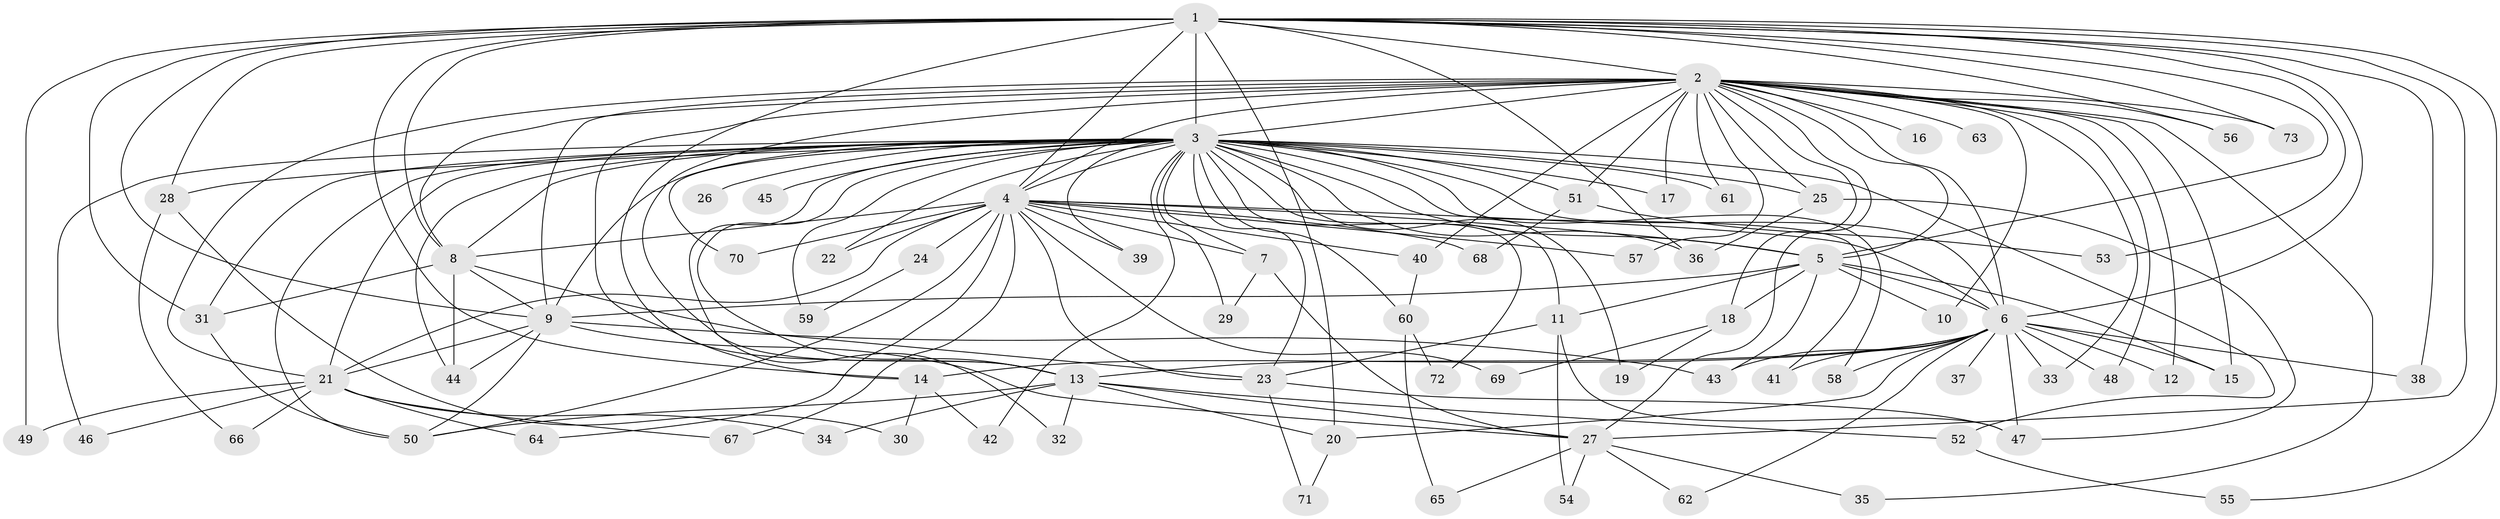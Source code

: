 // original degree distribution, {22: 0.006896551724137931, 40: 0.006896551724137931, 24: 0.006896551724137931, 28: 0.006896551724137931, 27: 0.006896551724137931, 17: 0.006896551724137931, 21: 0.006896551724137931, 35: 0.006896551724137931, 26: 0.006896551724137931, 25: 0.006896551724137931, 4: 0.08275862068965517, 3: 0.15172413793103448, 2: 0.6137931034482759, 5: 0.034482758620689655, 6: 0.020689655172413793, 7: 0.013793103448275862, 8: 0.013793103448275862}
// Generated by graph-tools (version 1.1) at 2025/35/03/09/25 02:35:12]
// undirected, 73 vertices, 169 edges
graph export_dot {
graph [start="1"]
  node [color=gray90,style=filled];
  1;
  2;
  3;
  4;
  5;
  6;
  7;
  8;
  9;
  10;
  11;
  12;
  13;
  14;
  15;
  16;
  17;
  18;
  19;
  20;
  21;
  22;
  23;
  24;
  25;
  26;
  27;
  28;
  29;
  30;
  31;
  32;
  33;
  34;
  35;
  36;
  37;
  38;
  39;
  40;
  41;
  42;
  43;
  44;
  45;
  46;
  47;
  48;
  49;
  50;
  51;
  52;
  53;
  54;
  55;
  56;
  57;
  58;
  59;
  60;
  61;
  62;
  63;
  64;
  65;
  66;
  67;
  68;
  69;
  70;
  71;
  72;
  73;
  1 -- 2 [weight=4.0];
  1 -- 3 [weight=6.0];
  1 -- 4 [weight=2.0];
  1 -- 5 [weight=3.0];
  1 -- 6 [weight=2.0];
  1 -- 8 [weight=6.0];
  1 -- 9 [weight=1.0];
  1 -- 13 [weight=2.0];
  1 -- 14 [weight=1.0];
  1 -- 20 [weight=1.0];
  1 -- 27 [weight=1.0];
  1 -- 28 [weight=1.0];
  1 -- 31 [weight=1.0];
  1 -- 36 [weight=1.0];
  1 -- 38 [weight=1.0];
  1 -- 49 [weight=1.0];
  1 -- 53 [weight=1.0];
  1 -- 55 [weight=1.0];
  1 -- 56 [weight=1.0];
  1 -- 73 [weight=1.0];
  2 -- 3 [weight=8.0];
  2 -- 4 [weight=3.0];
  2 -- 5 [weight=3.0];
  2 -- 6 [weight=3.0];
  2 -- 8 [weight=1.0];
  2 -- 9 [weight=1.0];
  2 -- 10 [weight=5.0];
  2 -- 12 [weight=1.0];
  2 -- 13 [weight=1.0];
  2 -- 14 [weight=2.0];
  2 -- 15 [weight=1.0];
  2 -- 16 [weight=1.0];
  2 -- 17 [weight=1.0];
  2 -- 18 [weight=2.0];
  2 -- 21 [weight=1.0];
  2 -- 25 [weight=1.0];
  2 -- 27 [weight=1.0];
  2 -- 33 [weight=1.0];
  2 -- 35 [weight=1.0];
  2 -- 40 [weight=1.0];
  2 -- 48 [weight=1.0];
  2 -- 51 [weight=1.0];
  2 -- 56 [weight=1.0];
  2 -- 57 [weight=1.0];
  2 -- 61 [weight=1.0];
  2 -- 63 [weight=1.0];
  2 -- 73 [weight=1.0];
  3 -- 4 [weight=3.0];
  3 -- 5 [weight=7.0];
  3 -- 6 [weight=3.0];
  3 -- 7 [weight=1.0];
  3 -- 8 [weight=2.0];
  3 -- 9 [weight=5.0];
  3 -- 11 [weight=2.0];
  3 -- 13 [weight=1.0];
  3 -- 17 [weight=1.0];
  3 -- 19 [weight=1.0];
  3 -- 21 [weight=2.0];
  3 -- 22 [weight=1.0];
  3 -- 23 [weight=3.0];
  3 -- 25 [weight=1.0];
  3 -- 26 [weight=1.0];
  3 -- 28 [weight=1.0];
  3 -- 29 [weight=1.0];
  3 -- 31 [weight=2.0];
  3 -- 32 [weight=1.0];
  3 -- 36 [weight=2.0];
  3 -- 39 [weight=1.0];
  3 -- 41 [weight=1.0];
  3 -- 42 [weight=1.0];
  3 -- 44 [weight=1.0];
  3 -- 45 [weight=1.0];
  3 -- 46 [weight=2.0];
  3 -- 50 [weight=2.0];
  3 -- 51 [weight=1.0];
  3 -- 52 [weight=1.0];
  3 -- 58 [weight=1.0];
  3 -- 59 [weight=1.0];
  3 -- 60 [weight=1.0];
  3 -- 61 [weight=1.0];
  3 -- 70 [weight=1.0];
  3 -- 72 [weight=1.0];
  4 -- 5 [weight=1.0];
  4 -- 6 [weight=1.0];
  4 -- 7 [weight=1.0];
  4 -- 8 [weight=1.0];
  4 -- 21 [weight=1.0];
  4 -- 22 [weight=1.0];
  4 -- 23 [weight=1.0];
  4 -- 24 [weight=1.0];
  4 -- 39 [weight=1.0];
  4 -- 40 [weight=1.0];
  4 -- 50 [weight=1.0];
  4 -- 57 [weight=1.0];
  4 -- 64 [weight=1.0];
  4 -- 67 [weight=1.0];
  4 -- 68 [weight=1.0];
  4 -- 69 [weight=1.0];
  4 -- 70 [weight=1.0];
  5 -- 6 [weight=1.0];
  5 -- 9 [weight=15.0];
  5 -- 10 [weight=1.0];
  5 -- 11 [weight=1.0];
  5 -- 15 [weight=1.0];
  5 -- 18 [weight=1.0];
  5 -- 43 [weight=1.0];
  6 -- 12 [weight=1.0];
  6 -- 13 [weight=1.0];
  6 -- 14 [weight=1.0];
  6 -- 15 [weight=1.0];
  6 -- 20 [weight=1.0];
  6 -- 33 [weight=1.0];
  6 -- 37 [weight=1.0];
  6 -- 38 [weight=1.0];
  6 -- 41 [weight=1.0];
  6 -- 43 [weight=1.0];
  6 -- 47 [weight=1.0];
  6 -- 48 [weight=2.0];
  6 -- 58 [weight=1.0];
  6 -- 62 [weight=1.0];
  7 -- 27 [weight=1.0];
  7 -- 29 [weight=1.0];
  8 -- 9 [weight=2.0];
  8 -- 23 [weight=1.0];
  8 -- 31 [weight=1.0];
  8 -- 44 [weight=1.0];
  9 -- 21 [weight=1.0];
  9 -- 27 [weight=1.0];
  9 -- 43 [weight=1.0];
  9 -- 44 [weight=1.0];
  9 -- 50 [weight=1.0];
  11 -- 23 [weight=1.0];
  11 -- 47 [weight=1.0];
  11 -- 54 [weight=1.0];
  13 -- 20 [weight=1.0];
  13 -- 27 [weight=1.0];
  13 -- 32 [weight=1.0];
  13 -- 34 [weight=1.0];
  13 -- 50 [weight=1.0];
  13 -- 52 [weight=1.0];
  14 -- 30 [weight=1.0];
  14 -- 42 [weight=1.0];
  18 -- 19 [weight=1.0];
  18 -- 69 [weight=1.0];
  20 -- 71 [weight=1.0];
  21 -- 34 [weight=1.0];
  21 -- 46 [weight=1.0];
  21 -- 49 [weight=1.0];
  21 -- 64 [weight=1.0];
  21 -- 66 [weight=1.0];
  21 -- 67 [weight=1.0];
  23 -- 47 [weight=1.0];
  23 -- 71 [weight=1.0];
  24 -- 59 [weight=1.0];
  25 -- 36 [weight=1.0];
  25 -- 47 [weight=1.0];
  27 -- 35 [weight=1.0];
  27 -- 54 [weight=1.0];
  27 -- 62 [weight=1.0];
  27 -- 65 [weight=1.0];
  28 -- 30 [weight=1.0];
  28 -- 66 [weight=1.0];
  31 -- 50 [weight=1.0];
  40 -- 60 [weight=1.0];
  51 -- 53 [weight=1.0];
  51 -- 68 [weight=1.0];
  52 -- 55 [weight=1.0];
  60 -- 65 [weight=1.0];
  60 -- 72 [weight=1.0];
}
